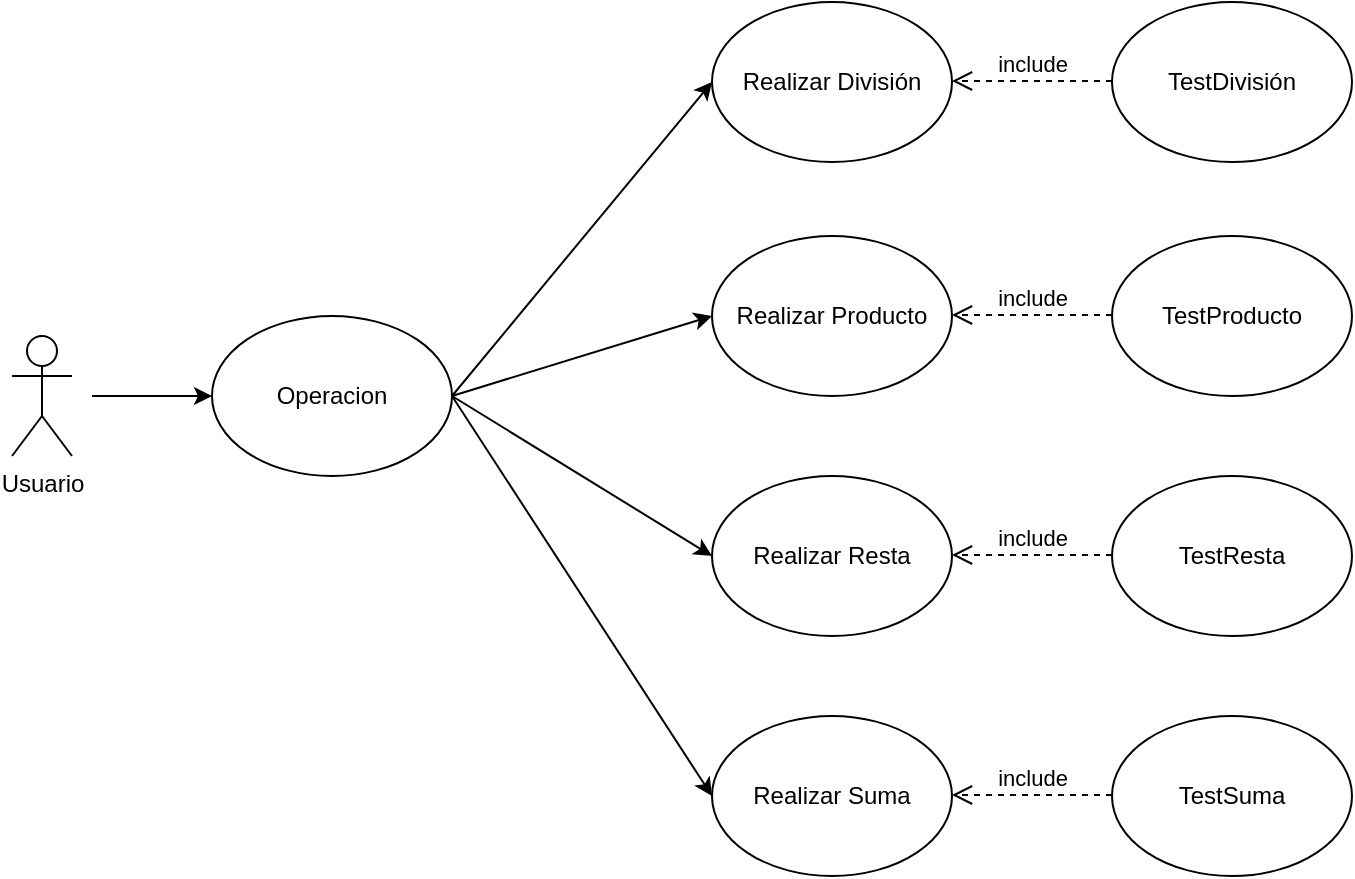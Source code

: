 <mxfile version="14.4.3" type="device"><diagram id="C5RBs43oDa-KdzZeNtuy" name="Page-1"><mxGraphModel dx="819" dy="514" grid="1" gridSize="10" guides="1" tooltips="1" connect="1" arrows="1" fold="1" page="1" pageScale="1" pageWidth="827" pageHeight="1169" math="0" shadow="0"><root><mxCell id="WIyWlLk6GJQsqaUBKTNV-0"/><mxCell id="WIyWlLk6GJQsqaUBKTNV-1" parent="WIyWlLk6GJQsqaUBKTNV-0"/><mxCell id="IKzM8LhPwRwVamC85B2T-2" value="Usuario" style="shape=umlActor;verticalLabelPosition=bottom;verticalAlign=top;html=1;outlineConnect=0;" vertex="1" parent="WIyWlLk6GJQsqaUBKTNV-1"><mxGeometry x="20" y="287" width="30" height="60" as="geometry"/></mxCell><mxCell id="IKzM8LhPwRwVamC85B2T-3" value="Realizar División" style="ellipse;whiteSpace=wrap;html=1;" vertex="1" parent="WIyWlLk6GJQsqaUBKTNV-1"><mxGeometry x="370" y="120" width="120" height="80" as="geometry"/></mxCell><mxCell id="IKzM8LhPwRwVamC85B2T-4" value="Realizar Producto" style="ellipse;whiteSpace=wrap;html=1;" vertex="1" parent="WIyWlLk6GJQsqaUBKTNV-1"><mxGeometry x="370" y="237" width="120" height="80" as="geometry"/></mxCell><mxCell id="IKzM8LhPwRwVamC85B2T-5" value="Realizar Resta" style="ellipse;whiteSpace=wrap;html=1;" vertex="1" parent="WIyWlLk6GJQsqaUBKTNV-1"><mxGeometry x="370" y="357" width="120" height="80" as="geometry"/></mxCell><mxCell id="IKzM8LhPwRwVamC85B2T-6" value="Realizar Suma" style="ellipse;whiteSpace=wrap;html=1;" vertex="1" parent="WIyWlLk6GJQsqaUBKTNV-1"><mxGeometry x="370" y="477" width="120" height="80" as="geometry"/></mxCell><mxCell id="IKzM8LhPwRwVamC85B2T-7" value="TestDivisión" style="ellipse;whiteSpace=wrap;html=1;" vertex="1" parent="WIyWlLk6GJQsqaUBKTNV-1"><mxGeometry x="570" y="120" width="120" height="80" as="geometry"/></mxCell><mxCell id="IKzM8LhPwRwVamC85B2T-8" value="TestProducto" style="ellipse;whiteSpace=wrap;html=1;" vertex="1" parent="WIyWlLk6GJQsqaUBKTNV-1"><mxGeometry x="570" y="237" width="120" height="80" as="geometry"/></mxCell><mxCell id="IKzM8LhPwRwVamC85B2T-9" value="TestResta" style="ellipse;whiteSpace=wrap;html=1;" vertex="1" parent="WIyWlLk6GJQsqaUBKTNV-1"><mxGeometry x="570" y="357" width="120" height="80" as="geometry"/></mxCell><mxCell id="IKzM8LhPwRwVamC85B2T-10" value="TestSuma" style="ellipse;whiteSpace=wrap;html=1;" vertex="1" parent="WIyWlLk6GJQsqaUBKTNV-1"><mxGeometry x="570" y="477" width="120" height="80" as="geometry"/></mxCell><mxCell id="IKzM8LhPwRwVamC85B2T-11" value="" style="endArrow=classic;html=1;entryX=0;entryY=0.5;entryDx=0;entryDy=0;" edge="1" parent="WIyWlLk6GJQsqaUBKTNV-1" target="IKzM8LhPwRwVamC85B2T-3"><mxGeometry width="50" height="50" relative="1" as="geometry"><mxPoint x="240" y="317" as="sourcePoint"/><mxPoint x="580" y="317" as="targetPoint"/></mxGeometry></mxCell><mxCell id="IKzM8LhPwRwVamC85B2T-12" value="" style="endArrow=classic;html=1;entryX=0;entryY=0.5;entryDx=0;entryDy=0;" edge="1" parent="WIyWlLk6GJQsqaUBKTNV-1" target="IKzM8LhPwRwVamC85B2T-4"><mxGeometry width="50" height="50" relative="1" as="geometry"><mxPoint x="240" y="317" as="sourcePoint"/><mxPoint x="580" y="317" as="targetPoint"/></mxGeometry></mxCell><mxCell id="IKzM8LhPwRwVamC85B2T-13" value="" style="endArrow=classic;html=1;entryX=0;entryY=0.5;entryDx=0;entryDy=0;" edge="1" parent="WIyWlLk6GJQsqaUBKTNV-1" target="IKzM8LhPwRwVamC85B2T-5"><mxGeometry width="50" height="50" relative="1" as="geometry"><mxPoint x="240" y="317" as="sourcePoint"/><mxPoint x="580" y="317" as="targetPoint"/></mxGeometry></mxCell><mxCell id="IKzM8LhPwRwVamC85B2T-16" value="" style="endArrow=classic;html=1;entryX=0;entryY=0.5;entryDx=0;entryDy=0;" edge="1" parent="WIyWlLk6GJQsqaUBKTNV-1" target="IKzM8LhPwRwVamC85B2T-6"><mxGeometry width="50" height="50" relative="1" as="geometry"><mxPoint x="240" y="317" as="sourcePoint"/><mxPoint x="580" y="317" as="targetPoint"/></mxGeometry></mxCell><mxCell id="IKzM8LhPwRwVamC85B2T-18" value="include" style="html=1;verticalAlign=bottom;endArrow=open;dashed=1;endSize=8;" edge="1" parent="WIyWlLk6GJQsqaUBKTNV-1"><mxGeometry relative="1" as="geometry"><mxPoint x="570" y="516.5" as="sourcePoint"/><mxPoint x="490" y="516.5" as="targetPoint"/></mxGeometry></mxCell><mxCell id="IKzM8LhPwRwVamC85B2T-19" value="include" style="html=1;verticalAlign=bottom;endArrow=open;dashed=1;endSize=8;" edge="1" parent="WIyWlLk6GJQsqaUBKTNV-1"><mxGeometry relative="1" as="geometry"><mxPoint x="570" y="396.5" as="sourcePoint"/><mxPoint x="490" y="396.5" as="targetPoint"/></mxGeometry></mxCell><mxCell id="IKzM8LhPwRwVamC85B2T-20" value="include" style="html=1;verticalAlign=bottom;endArrow=open;dashed=1;endSize=8;" edge="1" parent="WIyWlLk6GJQsqaUBKTNV-1"><mxGeometry relative="1" as="geometry"><mxPoint x="570" y="276.5" as="sourcePoint"/><mxPoint x="490" y="276.5" as="targetPoint"/></mxGeometry></mxCell><mxCell id="IKzM8LhPwRwVamC85B2T-21" value="include" style="html=1;verticalAlign=bottom;endArrow=open;dashed=1;endSize=8;" edge="1" parent="WIyWlLk6GJQsqaUBKTNV-1"><mxGeometry relative="1" as="geometry"><mxPoint x="570" y="159.5" as="sourcePoint"/><mxPoint x="490" y="159.5" as="targetPoint"/></mxGeometry></mxCell><mxCell id="IKzM8LhPwRwVamC85B2T-23" value="Operacion" style="ellipse;whiteSpace=wrap;html=1;" vertex="1" parent="WIyWlLk6GJQsqaUBKTNV-1"><mxGeometry x="120" y="277" width="120" height="80" as="geometry"/></mxCell><mxCell id="IKzM8LhPwRwVamC85B2T-24" value="" style="endArrow=classic;html=1;entryX=0;entryY=0.5;entryDx=0;entryDy=0;" edge="1" parent="WIyWlLk6GJQsqaUBKTNV-1" target="IKzM8LhPwRwVamC85B2T-23"><mxGeometry width="50" height="50" relative="1" as="geometry"><mxPoint x="60" y="317" as="sourcePoint"/><mxPoint x="340" y="330" as="targetPoint"/></mxGeometry></mxCell></root></mxGraphModel></diagram></mxfile>